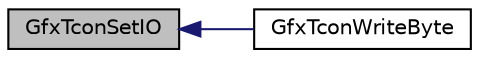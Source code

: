 digraph "GfxTconSetIO"
{
  edge [fontname="Helvetica",fontsize="10",labelfontname="Helvetica",labelfontsize="10"];
  node [fontname="Helvetica",fontsize="10",shape=record];
  rankdir="LR";
  Node1 [label="GfxTconSetIO",height=0.2,width=0.4,color="black", fillcolor="grey75", style="filled", fontcolor="black"];
  Node1 -> Node2 [dir="back",color="midnightblue",fontsize="10",style="solid"];
  Node2 [label="GfxTconWriteByte",height=0.2,width=0.4,color="black", fillcolor="white", style="filled",URL="$_t_c_o_n___h_x8257_8c.html#adb9c7d7e409bc87e686e7a63a779a46b"];
}
